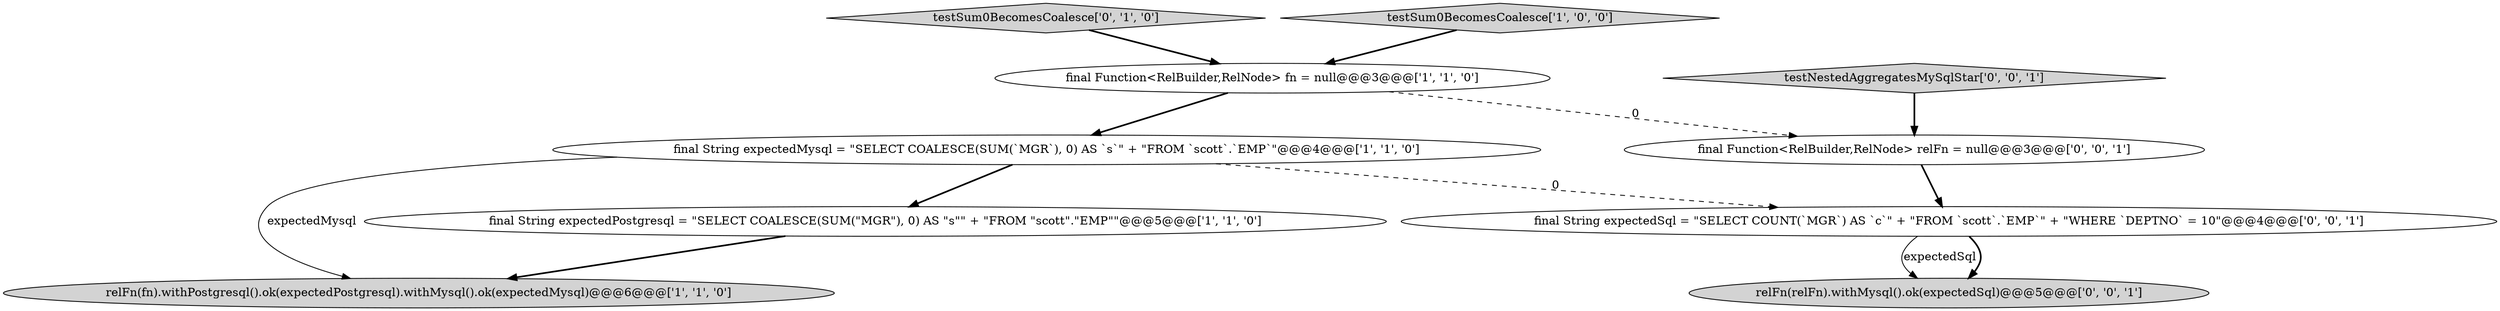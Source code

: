 digraph {
5 [style = filled, label = "testSum0BecomesCoalesce['0', '1', '0']", fillcolor = lightgray, shape = diamond image = "AAA0AAABBB2BBB"];
1 [style = filled, label = "final String expectedPostgresql = \"SELECT COALESCE(SUM(\"MGR\"), 0) AS \"s\"\" + \"FROM \"scott\".\"EMP\"\"@@@5@@@['1', '1', '0']", fillcolor = white, shape = ellipse image = "AAA0AAABBB1BBB"];
8 [style = filled, label = "final String expectedSql = \"SELECT COUNT(`MGR`) AS `c`\" + \"FROM `scott`.`EMP`\" + \"WHERE `DEPTNO` = 10\"@@@4@@@['0', '0', '1']", fillcolor = white, shape = ellipse image = "AAA0AAABBB3BBB"];
7 [style = filled, label = "relFn(relFn).withMysql().ok(expectedSql)@@@5@@@['0', '0', '1']", fillcolor = lightgray, shape = ellipse image = "AAA0AAABBB3BBB"];
4 [style = filled, label = "relFn(fn).withPostgresql().ok(expectedPostgresql).withMysql().ok(expectedMysql)@@@6@@@['1', '1', '0']", fillcolor = lightgray, shape = ellipse image = "AAA0AAABBB1BBB"];
0 [style = filled, label = "final String expectedMysql = \"SELECT COALESCE(SUM(`MGR`), 0) AS `s`\" + \"FROM `scott`.`EMP`\"@@@4@@@['1', '1', '0']", fillcolor = white, shape = ellipse image = "AAA0AAABBB1BBB"];
9 [style = filled, label = "testNestedAggregatesMySqlStar['0', '0', '1']", fillcolor = lightgray, shape = diamond image = "AAA0AAABBB3BBB"];
3 [style = filled, label = "testSum0BecomesCoalesce['1', '0', '0']", fillcolor = lightgray, shape = diamond image = "AAA0AAABBB1BBB"];
6 [style = filled, label = "final Function<RelBuilder,RelNode> relFn = null@@@3@@@['0', '0', '1']", fillcolor = white, shape = ellipse image = "AAA0AAABBB3BBB"];
2 [style = filled, label = "final Function<RelBuilder,RelNode> fn = null@@@3@@@['1', '1', '0']", fillcolor = white, shape = ellipse image = "AAA0AAABBB1BBB"];
8->7 [style = bold, label=""];
0->8 [style = dashed, label="0"];
0->4 [style = solid, label="expectedMysql"];
5->2 [style = bold, label=""];
1->4 [style = bold, label=""];
2->0 [style = bold, label=""];
3->2 [style = bold, label=""];
0->1 [style = bold, label=""];
6->8 [style = bold, label=""];
9->6 [style = bold, label=""];
8->7 [style = solid, label="expectedSql"];
2->6 [style = dashed, label="0"];
}
